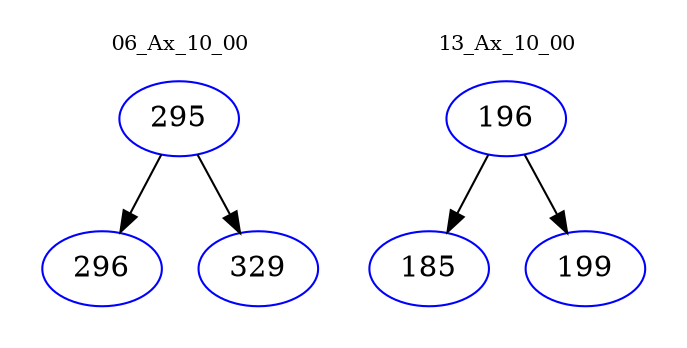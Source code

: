 digraph{
subgraph cluster_0 {
color = white
label = "06_Ax_10_00";
fontsize=10;
T0_295 [label="295", color="blue"]
T0_295 -> T0_296 [color="black"]
T0_296 [label="296", color="blue"]
T0_295 -> T0_329 [color="black"]
T0_329 [label="329", color="blue"]
}
subgraph cluster_1 {
color = white
label = "13_Ax_10_00";
fontsize=10;
T1_196 [label="196", color="blue"]
T1_196 -> T1_185 [color="black"]
T1_185 [label="185", color="blue"]
T1_196 -> T1_199 [color="black"]
T1_199 [label="199", color="blue"]
}
}
